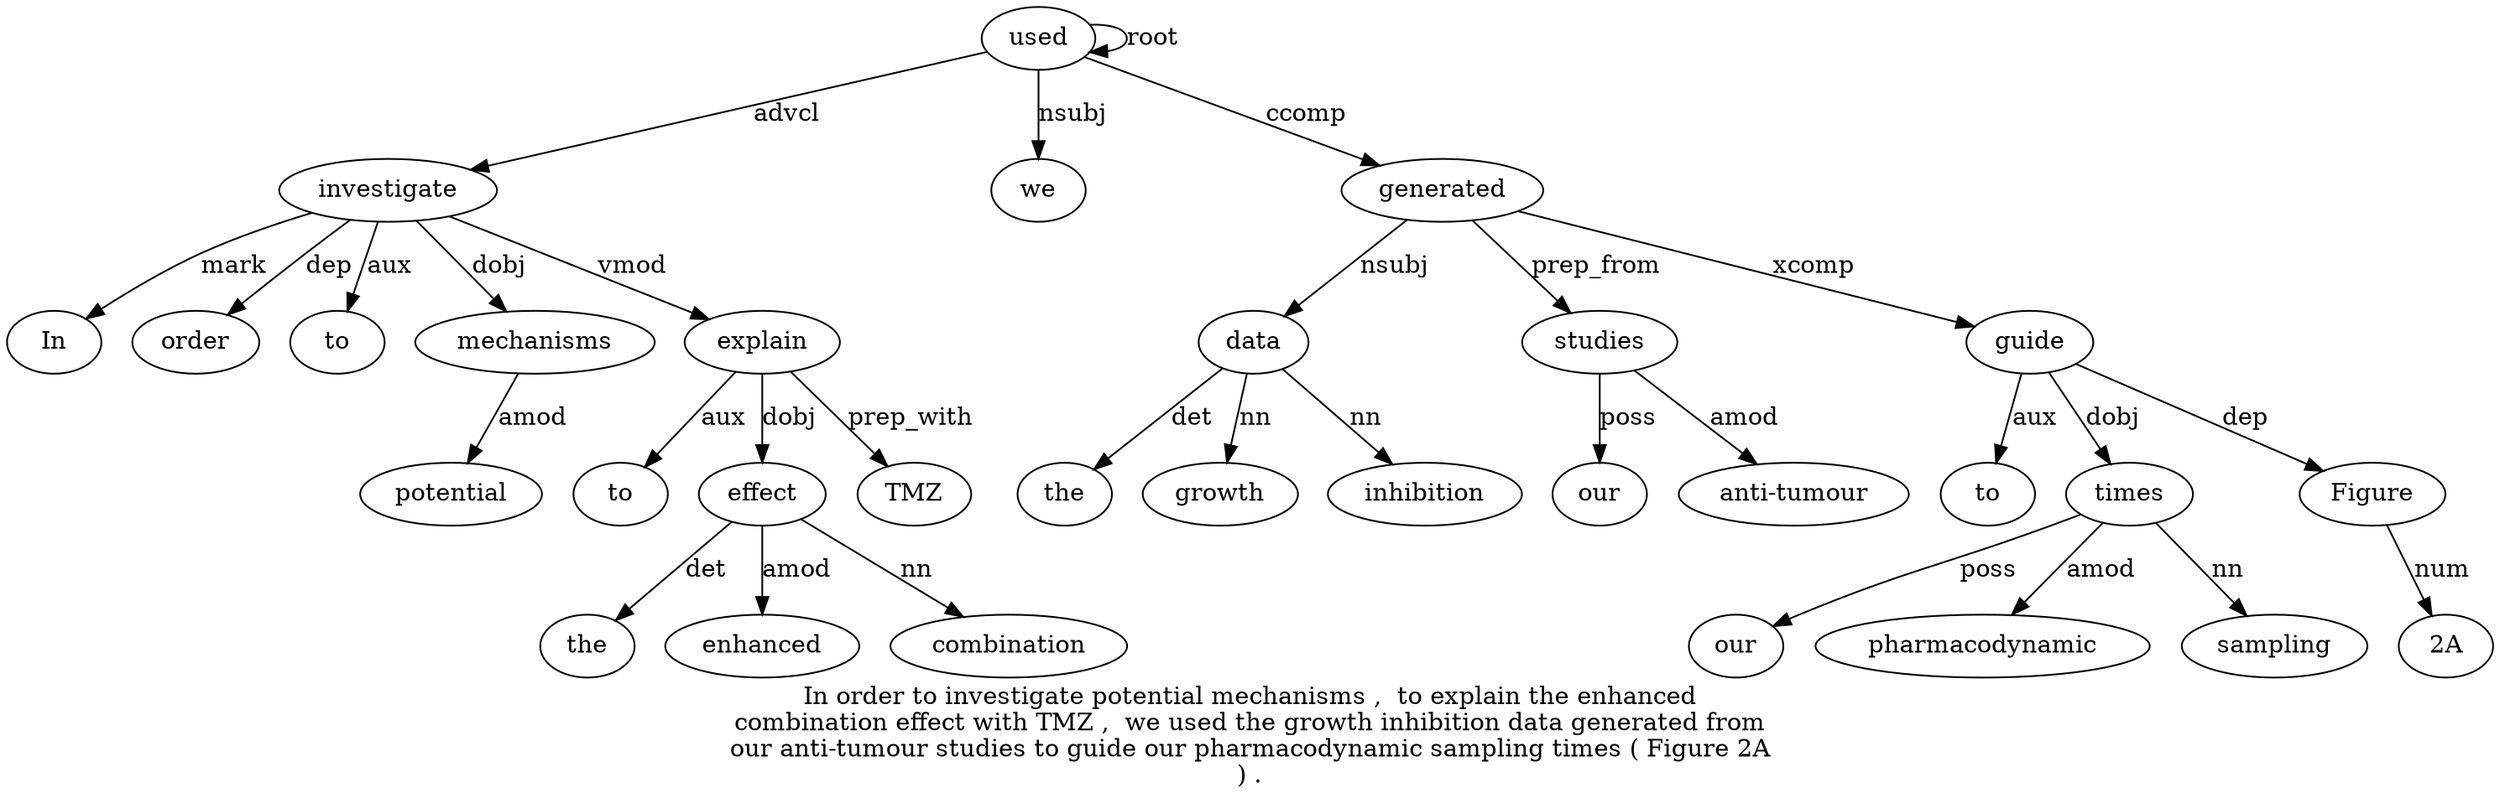 digraph "In order to investigate potential mechanisms ,  to explain the enhanced combination effect with TMZ ,  we used the growth inhibition data generated from our anti-tumour studies to guide our pharmacodynamic sampling times ( Figure 2A ) ." {
label="In order to investigate potential mechanisms ,  to explain the enhanced
combination effect with TMZ ,  we used the growth inhibition data generated from
our anti-tumour studies to guide our pharmacodynamic sampling times ( Figure 2A
) .";
investigate4 [style=filled, fillcolor=white, label=investigate];
In1 [style=filled, fillcolor=white, label=In];
investigate4 -> In1  [label=mark];
order2 [style=filled, fillcolor=white, label=order];
investigate4 -> order2  [label=dep];
to3 [style=filled, fillcolor=white, label=to];
investigate4 -> to3  [label=aux];
used18 [style=filled, fillcolor=white, label=used];
used18 -> investigate4  [label=advcl];
mechanisms6 [style=filled, fillcolor=white, label=mechanisms];
potential5 [style=filled, fillcolor=white, label=potential];
mechanisms6 -> potential5  [label=amod];
investigate4 -> mechanisms6  [label=dobj];
explain9 [style=filled, fillcolor=white, label=explain];
to8 [style=filled, fillcolor=white, label=to];
explain9 -> to8  [label=aux];
investigate4 -> explain9  [label=vmod];
effect13 [style=filled, fillcolor=white, label=effect];
the10 [style=filled, fillcolor=white, label=the];
effect13 -> the10  [label=det];
enhanced11 [style=filled, fillcolor=white, label=enhanced];
effect13 -> enhanced11  [label=amod];
combination12 [style=filled, fillcolor=white, label=combination];
effect13 -> combination12  [label=nn];
explain9 -> effect13  [label=dobj];
TMZ15 [style=filled, fillcolor=white, label=TMZ];
explain9 -> TMZ15  [label=prep_with];
we17 [style=filled, fillcolor=white, label=we];
used18 -> we17  [label=nsubj];
used18 -> used18  [label=root];
data22 [style=filled, fillcolor=white, label=data];
the19 [style=filled, fillcolor=white, label=the];
data22 -> the19  [label=det];
growth20 [style=filled, fillcolor=white, label=growth];
data22 -> growth20  [label=nn];
inhibition21 [style=filled, fillcolor=white, label=inhibition];
data22 -> inhibition21  [label=nn];
generated23 [style=filled, fillcolor=white, label=generated];
generated23 -> data22  [label=nsubj];
used18 -> generated23  [label=ccomp];
studies27 [style=filled, fillcolor=white, label=studies];
our25 [style=filled, fillcolor=white, label=our];
studies27 -> our25  [label=poss];
"anti-tumour26" [style=filled, fillcolor=white, label="anti-tumour"];
studies27 -> "anti-tumour26"  [label=amod];
generated23 -> studies27  [label=prep_from];
guide29 [style=filled, fillcolor=white, label=guide];
to28 [style=filled, fillcolor=white, label=to];
guide29 -> to28  [label=aux];
generated23 -> guide29  [label=xcomp];
times33 [style=filled, fillcolor=white, label=times];
our30 [style=filled, fillcolor=white, label=our];
times33 -> our30  [label=poss];
pharmacodynamic31 [style=filled, fillcolor=white, label=pharmacodynamic];
times33 -> pharmacodynamic31  [label=amod];
sampling32 [style=filled, fillcolor=white, label=sampling];
times33 -> sampling32  [label=nn];
guide29 -> times33  [label=dobj];
Figure35 [style=filled, fillcolor=white, label=Figure];
guide29 -> Figure35  [label=dep];
"2A36" [style=filled, fillcolor=white, label="2A"];
Figure35 -> "2A36"  [label=num];
}
